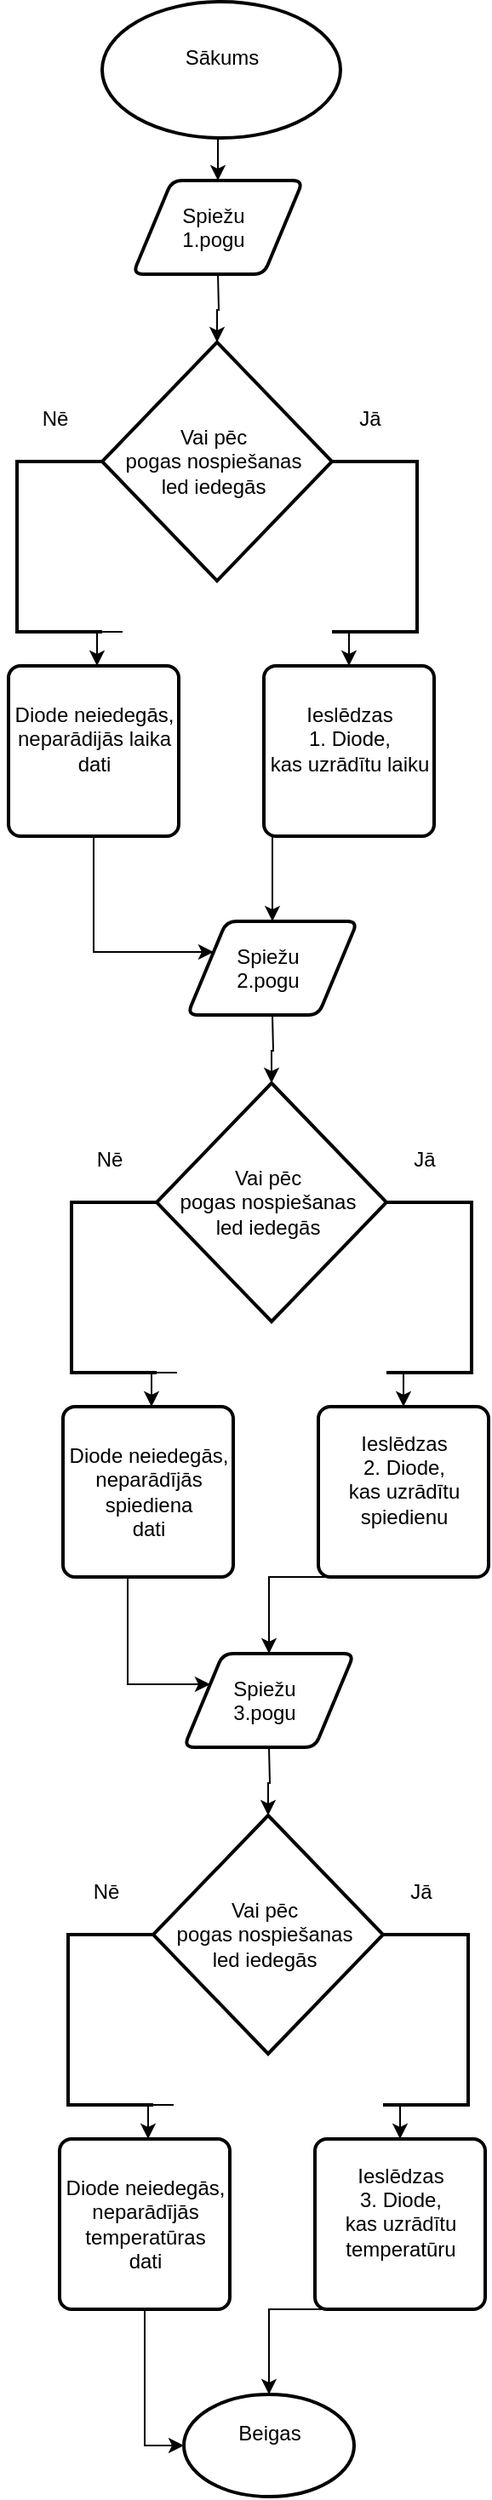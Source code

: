 <mxfile version="12.3.9" type="device" pages="1"><diagram id="IBgAVscvotDF8OMisN8x" name="Page-1"><mxGraphModel dx="1221" dy="1824" grid="1" gridSize="10" guides="1" tooltips="1" connect="1" arrows="1" fold="1" page="1" pageScale="1" pageWidth="850" pageHeight="1100" math="0" shadow="0"><root><mxCell id="0"/><mxCell id="1" parent="0"/><mxCell id="NKSe0A4gic76vTmVsJhJ-47" style="edgeStyle=orthogonalEdgeStyle;rounded=0;orthogonalLoop=1;jettySize=auto;html=1;exitX=0.5;exitY=1;exitDx=0;exitDy=0;exitPerimeter=0;entryX=0.5;entryY=0;entryDx=0;entryDy=0;" edge="1" parent="1" source="NKSe0A4gic76vTmVsJhJ-1" target="NKSe0A4gic76vTmVsJhJ-45"><mxGeometry relative="1" as="geometry"/></mxCell><mxCell id="NKSe0A4gic76vTmVsJhJ-1" value="" style="strokeWidth=2;html=1;shape=mxgraph.flowchart.start_1;whiteSpace=wrap;" vertex="1" parent="1"><mxGeometry x="355" width="140" height="80" as="geometry"/></mxCell><mxCell id="NKSe0A4gic76vTmVsJhJ-2" value="&lt;div&gt;Sākums&lt;/div&gt;&lt;div&gt;&lt;br&gt;&lt;/div&gt;" style="text;html=1;align=center;verticalAlign=middle;resizable=0;points=[];;autosize=1;" vertex="1" parent="1"><mxGeometry x="395" y="25" width="60" height="30" as="geometry"/></mxCell><mxCell id="NKSe0A4gic76vTmVsJhJ-4" value="" style="strokeWidth=2;html=1;shape=mxgraph.flowchart.decision;whiteSpace=wrap;" vertex="1" parent="1"><mxGeometry x="355" y="200" width="135" height="140" as="geometry"/></mxCell><mxCell id="NKSe0A4gic76vTmVsJhJ-91" style="edgeStyle=orthogonalEdgeStyle;rounded=0;orthogonalLoop=1;jettySize=auto;html=1;exitX=0.5;exitY=1;exitDx=0;exitDy=0;entryX=0.5;entryY=0;entryDx=0;entryDy=0;" edge="1" parent="1" source="NKSe0A4gic76vTmVsJhJ-8" target="NKSe0A4gic76vTmVsJhJ-84"><mxGeometry relative="1" as="geometry"><Array as="points"><mxPoint x="455" y="490"/></Array></mxGeometry></mxCell><mxCell id="NKSe0A4gic76vTmVsJhJ-8" value="" style="rounded=1;whiteSpace=wrap;html=1;absoluteArcSize=1;arcSize=14;strokeWidth=2;" vertex="1" parent="1"><mxGeometry x="450" y="390" width="100" height="100" as="geometry"/></mxCell><mxCell id="NKSe0A4gic76vTmVsJhJ-10" value="" style="strokeWidth=2;html=1;shape=mxgraph.flowchart.annotation_1;align=left;pointerEvents=1;direction=east;" vertex="1" parent="1"><mxGeometry x="305" y="270" width="50" height="100" as="geometry"/></mxCell><mxCell id="NKSe0A4gic76vTmVsJhJ-20" style="edgeStyle=orthogonalEdgeStyle;rounded=0;orthogonalLoop=1;jettySize=auto;html=1;exitX=0.5;exitY=0;exitDx=0;exitDy=0;exitPerimeter=0;entryX=0.5;entryY=0;entryDx=0;entryDy=0;" edge="1" parent="1" source="NKSe0A4gic76vTmVsJhJ-11" target="NKSe0A4gic76vTmVsJhJ-8"><mxGeometry relative="1" as="geometry"/></mxCell><mxCell id="NKSe0A4gic76vTmVsJhJ-11" value="" style="strokeWidth=2;html=1;shape=mxgraph.flowchart.annotation_1;align=left;pointerEvents=1;direction=west;" vertex="1" parent="1"><mxGeometry x="490" y="270" width="50" height="100" as="geometry"/></mxCell><mxCell id="NKSe0A4gic76vTmVsJhJ-18" value="&lt;div&gt;Jā&lt;/div&gt;" style="text;html=1;align=center;verticalAlign=middle;resizable=0;points=[];;autosize=1;" vertex="1" parent="1"><mxGeometry x="497" y="235" width="30" height="20" as="geometry"/></mxCell><mxCell id="NKSe0A4gic76vTmVsJhJ-19" value="Nē" style="text;html=1;align=center;verticalAlign=middle;resizable=0;points=[];;autosize=1;" vertex="1" parent="1"><mxGeometry x="312" y="235" width="30" height="20" as="geometry"/></mxCell><mxCell id="NKSe0A4gic76vTmVsJhJ-21" value="&lt;div&gt;Ieslēdzas &lt;br&gt;&lt;/div&gt;&lt;div&gt;1. Diode, &lt;br&gt;&lt;/div&gt;&lt;div&gt;kas uzrādītu laiku&lt;/div&gt;&lt;div&gt;&lt;br&gt;&lt;/div&gt;" style="text;html=1;align=center;verticalAlign=middle;resizable=0;points=[];;autosize=1;" vertex="1" parent="1"><mxGeometry x="445" y="410" width="110" height="60" as="geometry"/></mxCell><mxCell id="NKSe0A4gic76vTmVsJhJ-51" value="" style="edgeStyle=orthogonalEdgeStyle;rounded=0;orthogonalLoop=1;jettySize=auto;html=1;" edge="1" parent="1" target="NKSe0A4gic76vTmVsJhJ-4"><mxGeometry relative="1" as="geometry"><mxPoint x="423" y="160" as="sourcePoint"/></mxGeometry></mxCell><mxCell id="NKSe0A4gic76vTmVsJhJ-45" value="" style="shape=parallelogram;html=1;strokeWidth=2;perimeter=parallelogramPerimeter;whiteSpace=wrap;rounded=1;arcSize=12;size=0.23;" vertex="1" parent="1"><mxGeometry x="373" y="105" width="100" height="55" as="geometry"/></mxCell><mxCell id="NKSe0A4gic76vTmVsJhJ-7" value="&lt;div&gt;Spiežu &lt;br&gt;&lt;/div&gt;&lt;div&gt;1.pogu&lt;/div&gt;&lt;div&gt;&lt;br&gt;&lt;/div&gt;" style="text;html=1;align=center;verticalAlign=middle;resizable=0;points=[];;autosize=1;" vertex="1" parent="1"><mxGeometry x="394.5" y="115" width="50" height="50" as="geometry"/></mxCell><mxCell id="NKSe0A4gic76vTmVsJhJ-48" value="&lt;div&gt;Vai pēc &lt;br&gt;&lt;/div&gt;&lt;div&gt;pogas nospiešanas&lt;/div&gt;&lt;div&gt;led iedegās&lt;/div&gt;" style="text;html=1;align=center;verticalAlign=middle;resizable=0;points=[];;autosize=1;" vertex="1" parent="1"><mxGeometry x="359.5" y="245" width="120" height="50" as="geometry"/></mxCell><mxCell id="NKSe0A4gic76vTmVsJhJ-114" value="" style="edgeStyle=orthogonalEdgeStyle;rounded=0;orthogonalLoop=1;jettySize=auto;html=1;entryX=0;entryY=0.25;entryDx=0;entryDy=0;" edge="1" parent="1" source="NKSe0A4gic76vTmVsJhJ-52" target="NKSe0A4gic76vTmVsJhJ-84"><mxGeometry relative="1" as="geometry"><mxPoint x="350" y="570" as="targetPoint"/><Array as="points"><mxPoint x="350" y="558"/></Array></mxGeometry></mxCell><mxCell id="NKSe0A4gic76vTmVsJhJ-52" value="" style="rounded=1;whiteSpace=wrap;html=1;absoluteArcSize=1;arcSize=14;strokeWidth=2;" vertex="1" parent="1"><mxGeometry x="300" y="390" width="100" height="100" as="geometry"/></mxCell><mxCell id="NKSe0A4gic76vTmVsJhJ-53" value="&lt;div&gt;Diode neiedegās,&lt;/div&gt;&lt;div&gt;neparādijās laika&lt;br&gt;&lt;/div&gt;&lt;div&gt; dati&lt;br&gt;&lt;/div&gt;&lt;div&gt;&lt;br&gt;&lt;/div&gt;" style="text;html=1;align=center;verticalAlign=middle;resizable=0;points=[];;autosize=1;" vertex="1" parent="1"><mxGeometry x="295" y="410" width="110" height="60" as="geometry"/></mxCell><mxCell id="NKSe0A4gic76vTmVsJhJ-57" style="edgeStyle=orthogonalEdgeStyle;rounded=0;orthogonalLoop=1;jettySize=auto;html=1;exitX=0.5;exitY=0;exitDx=0;exitDy=0;exitPerimeter=0;entryX=0.5;entryY=0;entryDx=0;entryDy=0;" edge="1" parent="1"><mxGeometry relative="1" as="geometry"><mxPoint x="367" y="370" as="sourcePoint"/><mxPoint x="352" y="390" as="targetPoint"/></mxGeometry></mxCell><mxCell id="NKSe0A4gic76vTmVsJhJ-75" value="" style="strokeWidth=2;html=1;shape=mxgraph.flowchart.decision;whiteSpace=wrap;" vertex="1" parent="1"><mxGeometry x="387" y="635" width="135" height="140" as="geometry"/></mxCell><mxCell id="NKSe0A4gic76vTmVsJhJ-107" style="edgeStyle=orthogonalEdgeStyle;rounded=0;orthogonalLoop=1;jettySize=auto;html=1;exitX=0.5;exitY=1;exitDx=0;exitDy=0;entryX=0.5;entryY=0;entryDx=0;entryDy=0;" edge="1" parent="1" source="NKSe0A4gic76vTmVsJhJ-76" target="NKSe0A4gic76vTmVsJhJ-101"><mxGeometry relative="1" as="geometry"><Array as="points"><mxPoint x="453" y="925"/></Array></mxGeometry></mxCell><mxCell id="NKSe0A4gic76vTmVsJhJ-76" value="" style="rounded=1;whiteSpace=wrap;html=1;absoluteArcSize=1;arcSize=14;strokeWidth=2;" vertex="1" parent="1"><mxGeometry x="482" y="825" width="100" height="100" as="geometry"/></mxCell><mxCell id="NKSe0A4gic76vTmVsJhJ-77" value="" style="strokeWidth=2;html=1;shape=mxgraph.flowchart.annotation_1;align=left;pointerEvents=1;direction=east;" vertex="1" parent="1"><mxGeometry x="337" y="705" width="50" height="100" as="geometry"/></mxCell><mxCell id="NKSe0A4gic76vTmVsJhJ-78" style="edgeStyle=orthogonalEdgeStyle;rounded=0;orthogonalLoop=1;jettySize=auto;html=1;exitX=0.5;exitY=0;exitDx=0;exitDy=0;exitPerimeter=0;entryX=0.5;entryY=0;entryDx=0;entryDy=0;" edge="1" parent="1" source="NKSe0A4gic76vTmVsJhJ-79" target="NKSe0A4gic76vTmVsJhJ-76"><mxGeometry relative="1" as="geometry"/></mxCell><mxCell id="NKSe0A4gic76vTmVsJhJ-79" value="" style="strokeWidth=2;html=1;shape=mxgraph.flowchart.annotation_1;align=left;pointerEvents=1;direction=west;" vertex="1" parent="1"><mxGeometry x="522" y="705" width="50" height="100" as="geometry"/></mxCell><mxCell id="NKSe0A4gic76vTmVsJhJ-80" value="&lt;div&gt;Jā&lt;/div&gt;" style="text;html=1;align=center;verticalAlign=middle;resizable=0;points=[];;autosize=1;" vertex="1" parent="1"><mxGeometry x="529" y="670" width="30" height="20" as="geometry"/></mxCell><mxCell id="NKSe0A4gic76vTmVsJhJ-81" value="Nē" style="text;html=1;align=center;verticalAlign=middle;resizable=0;points=[];;autosize=1;" vertex="1" parent="1"><mxGeometry x="344" y="670" width="30" height="20" as="geometry"/></mxCell><mxCell id="NKSe0A4gic76vTmVsJhJ-82" value="&lt;div&gt;Ieslēdzas &lt;br&gt;&lt;/div&gt;&lt;div&gt;2. Diode, &lt;br&gt;&lt;/div&gt;&lt;div&gt;kas uzrādītu &lt;br&gt;&lt;/div&gt;&lt;div&gt;spiedienu&lt;br&gt;&lt;/div&gt;&lt;div&gt;&lt;br&gt;&lt;/div&gt;" style="text;html=1;align=center;verticalAlign=middle;resizable=0;points=[];;autosize=1;" vertex="1" parent="1"><mxGeometry x="492" y="835" width="80" height="80" as="geometry"/></mxCell><mxCell id="NKSe0A4gic76vTmVsJhJ-83" value="" style="edgeStyle=orthogonalEdgeStyle;rounded=0;orthogonalLoop=1;jettySize=auto;html=1;" edge="1" parent="1" target="NKSe0A4gic76vTmVsJhJ-75"><mxGeometry relative="1" as="geometry"><mxPoint x="455" y="595" as="sourcePoint"/></mxGeometry></mxCell><mxCell id="NKSe0A4gic76vTmVsJhJ-84" value="" style="shape=parallelogram;html=1;strokeWidth=2;perimeter=parallelogramPerimeter;whiteSpace=wrap;rounded=1;arcSize=12;size=0.23;" vertex="1" parent="1"><mxGeometry x="405" y="540" width="100" height="55" as="geometry"/></mxCell><mxCell id="NKSe0A4gic76vTmVsJhJ-85" value="&lt;div&gt;Spiežu &lt;br&gt;&lt;/div&gt;&lt;div&gt;2.pogu&lt;/div&gt;&lt;div&gt;&lt;br&gt;&lt;/div&gt;" style="text;html=1;align=center;verticalAlign=middle;resizable=0;points=[];;autosize=1;" vertex="1" parent="1"><mxGeometry x="426.5" y="550" width="50" height="50" as="geometry"/></mxCell><mxCell id="NKSe0A4gic76vTmVsJhJ-86" value="&lt;div&gt;Vai pēc &lt;br&gt;&lt;/div&gt;&lt;div&gt;pogas nospiešanas&lt;/div&gt;&lt;div&gt;led iedegās&lt;/div&gt;" style="text;html=1;align=center;verticalAlign=middle;resizable=0;points=[];;autosize=1;" vertex="1" parent="1"><mxGeometry x="391.5" y="680" width="120" height="50" as="geometry"/></mxCell><mxCell id="NKSe0A4gic76vTmVsJhJ-115" style="edgeStyle=orthogonalEdgeStyle;rounded=0;orthogonalLoop=1;jettySize=auto;html=1;exitX=0.5;exitY=1;exitDx=0;exitDy=0;entryX=0;entryY=0.25;entryDx=0;entryDy=0;" edge="1" parent="1" source="NKSe0A4gic76vTmVsJhJ-87" target="NKSe0A4gic76vTmVsJhJ-101"><mxGeometry relative="1" as="geometry"><Array as="points"><mxPoint x="370" y="925"/><mxPoint x="370" y="988"/></Array></mxGeometry></mxCell><mxCell id="NKSe0A4gic76vTmVsJhJ-87" value="" style="rounded=1;whiteSpace=wrap;html=1;absoluteArcSize=1;arcSize=14;strokeWidth=2;" vertex="1" parent="1"><mxGeometry x="332" y="825" width="100" height="100" as="geometry"/></mxCell><mxCell id="NKSe0A4gic76vTmVsJhJ-89" value="&lt;div&gt;Diode neiedegās,&lt;/div&gt;&lt;div&gt;neparādījās &lt;br&gt;&lt;/div&gt;&lt;div&gt;spiediena&lt;br&gt;&lt;/div&gt;&lt;div&gt;dati&lt;br&gt;&lt;/div&gt;" style="text;html=1;align=center;verticalAlign=middle;resizable=0;points=[];;autosize=1;" vertex="1" parent="1"><mxGeometry x="327" y="845" width="110" height="60" as="geometry"/></mxCell><mxCell id="NKSe0A4gic76vTmVsJhJ-90" style="edgeStyle=orthogonalEdgeStyle;rounded=0;orthogonalLoop=1;jettySize=auto;html=1;exitX=0.5;exitY=0;exitDx=0;exitDy=0;exitPerimeter=0;entryX=0.5;entryY=0;entryDx=0;entryDy=0;" edge="1" parent="1"><mxGeometry relative="1" as="geometry"><mxPoint x="399" y="805" as="sourcePoint"/><mxPoint x="384" y="825" as="targetPoint"/></mxGeometry></mxCell><mxCell id="NKSe0A4gic76vTmVsJhJ-92" value="" style="strokeWidth=2;html=1;shape=mxgraph.flowchart.decision;whiteSpace=wrap;" vertex="1" parent="1"><mxGeometry x="385" y="1065" width="135" height="140" as="geometry"/></mxCell><mxCell id="NKSe0A4gic76vTmVsJhJ-110" style="edgeStyle=orthogonalEdgeStyle;rounded=0;orthogonalLoop=1;jettySize=auto;html=1;exitX=0.5;exitY=1;exitDx=0;exitDy=0;entryX=0.5;entryY=0;entryDx=0;entryDy=0;entryPerimeter=0;" edge="1" parent="1" source="NKSe0A4gic76vTmVsJhJ-93" target="NKSe0A4gic76vTmVsJhJ-108"><mxGeometry relative="1" as="geometry"><Array as="points"><mxPoint x="453" y="1355"/></Array></mxGeometry></mxCell><mxCell id="NKSe0A4gic76vTmVsJhJ-93" value="" style="rounded=1;whiteSpace=wrap;html=1;absoluteArcSize=1;arcSize=14;strokeWidth=2;" vertex="1" parent="1"><mxGeometry x="480" y="1255" width="100" height="100" as="geometry"/></mxCell><mxCell id="NKSe0A4gic76vTmVsJhJ-94" value="" style="strokeWidth=2;html=1;shape=mxgraph.flowchart.annotation_1;align=left;pointerEvents=1;direction=east;" vertex="1" parent="1"><mxGeometry x="335" y="1135" width="50" height="100" as="geometry"/></mxCell><mxCell id="NKSe0A4gic76vTmVsJhJ-95" style="edgeStyle=orthogonalEdgeStyle;rounded=0;orthogonalLoop=1;jettySize=auto;html=1;exitX=0.5;exitY=0;exitDx=0;exitDy=0;exitPerimeter=0;entryX=0.5;entryY=0;entryDx=0;entryDy=0;" edge="1" parent="1" source="NKSe0A4gic76vTmVsJhJ-96" target="NKSe0A4gic76vTmVsJhJ-93"><mxGeometry relative="1" as="geometry"/></mxCell><mxCell id="NKSe0A4gic76vTmVsJhJ-96" value="" style="strokeWidth=2;html=1;shape=mxgraph.flowchart.annotation_1;align=left;pointerEvents=1;direction=west;" vertex="1" parent="1"><mxGeometry x="520" y="1135" width="50" height="100" as="geometry"/></mxCell><mxCell id="NKSe0A4gic76vTmVsJhJ-97" value="&lt;div&gt;Jā&lt;/div&gt;" style="text;html=1;align=center;verticalAlign=middle;resizable=0;points=[];;autosize=1;" vertex="1" parent="1"><mxGeometry x="527" y="1100" width="30" height="20" as="geometry"/></mxCell><mxCell id="NKSe0A4gic76vTmVsJhJ-98" value="Nē" style="text;html=1;align=center;verticalAlign=middle;resizable=0;points=[];;autosize=1;" vertex="1" parent="1"><mxGeometry x="342" y="1100" width="30" height="20" as="geometry"/></mxCell><mxCell id="NKSe0A4gic76vTmVsJhJ-99" value="&lt;div&gt;Ieslēdzas &lt;br&gt;&lt;/div&gt;&lt;div&gt;3. Diode, &lt;br&gt;&lt;/div&gt;&lt;div&gt;kas uzrādītu &lt;br&gt;&lt;/div&gt;&lt;div&gt;temperatūru&lt;br&gt;&lt;/div&gt;&lt;div&gt;&lt;br&gt;&lt;/div&gt;" style="text;html=1;align=center;verticalAlign=middle;resizable=0;points=[];;autosize=1;" vertex="1" parent="1"><mxGeometry x="490" y="1265" width="80" height="80" as="geometry"/></mxCell><mxCell id="NKSe0A4gic76vTmVsJhJ-100" value="" style="edgeStyle=orthogonalEdgeStyle;rounded=0;orthogonalLoop=1;jettySize=auto;html=1;" edge="1" parent="1" target="NKSe0A4gic76vTmVsJhJ-92"><mxGeometry relative="1" as="geometry"><mxPoint x="453" y="1025" as="sourcePoint"/></mxGeometry></mxCell><mxCell id="NKSe0A4gic76vTmVsJhJ-101" value="" style="shape=parallelogram;html=1;strokeWidth=2;perimeter=parallelogramPerimeter;whiteSpace=wrap;rounded=1;arcSize=12;size=0.23;" vertex="1" parent="1"><mxGeometry x="403" y="970" width="100" height="55" as="geometry"/></mxCell><mxCell id="NKSe0A4gic76vTmVsJhJ-102" value="&lt;div&gt;Spiežu &lt;br&gt;&lt;/div&gt;&lt;div&gt;3.pogu&lt;/div&gt;&lt;div&gt;&lt;br&gt;&lt;/div&gt;" style="text;html=1;align=center;verticalAlign=middle;resizable=0;points=[];;autosize=1;" vertex="1" parent="1"><mxGeometry x="424.5" y="980" width="50" height="50" as="geometry"/></mxCell><mxCell id="NKSe0A4gic76vTmVsJhJ-103" value="&lt;div&gt;Vai pēc &lt;br&gt;&lt;/div&gt;&lt;div&gt;pogas nospiešanas&lt;/div&gt;&lt;div&gt;led iedegās&lt;/div&gt;" style="text;html=1;align=center;verticalAlign=middle;resizable=0;points=[];;autosize=1;" vertex="1" parent="1"><mxGeometry x="389.5" y="1110" width="120" height="50" as="geometry"/></mxCell><mxCell id="NKSe0A4gic76vTmVsJhJ-116" style="edgeStyle=orthogonalEdgeStyle;rounded=0;orthogonalLoop=1;jettySize=auto;html=1;exitX=0.5;exitY=1;exitDx=0;exitDy=0;entryX=0;entryY=0.5;entryDx=0;entryDy=0;entryPerimeter=0;" edge="1" parent="1" source="NKSe0A4gic76vTmVsJhJ-104" target="NKSe0A4gic76vTmVsJhJ-108"><mxGeometry relative="1" as="geometry"/></mxCell><mxCell id="NKSe0A4gic76vTmVsJhJ-104" value="" style="rounded=1;whiteSpace=wrap;html=1;absoluteArcSize=1;arcSize=14;strokeWidth=2;" vertex="1" parent="1"><mxGeometry x="330" y="1255" width="100" height="100" as="geometry"/></mxCell><mxCell id="NKSe0A4gic76vTmVsJhJ-105" value="&lt;div&gt;Diode neiedegās,&lt;/div&gt;&lt;div&gt;neparādījās &lt;br&gt;&lt;/div&gt;&lt;div&gt;temperatūras&lt;/div&gt;&lt;div&gt;dati&lt;/div&gt;" style="text;html=1;align=center;verticalAlign=middle;resizable=0;points=[];;autosize=1;" vertex="1" parent="1"><mxGeometry x="325" y="1275" width="110" height="60" as="geometry"/></mxCell><mxCell id="NKSe0A4gic76vTmVsJhJ-106" style="edgeStyle=orthogonalEdgeStyle;rounded=0;orthogonalLoop=1;jettySize=auto;html=1;exitX=0.5;exitY=0;exitDx=0;exitDy=0;exitPerimeter=0;entryX=0.5;entryY=0;entryDx=0;entryDy=0;" edge="1" parent="1"><mxGeometry relative="1" as="geometry"><mxPoint x="397" y="1235" as="sourcePoint"/><mxPoint x="382" y="1255" as="targetPoint"/></mxGeometry></mxCell><mxCell id="NKSe0A4gic76vTmVsJhJ-108" value="" style="strokeWidth=2;html=1;shape=mxgraph.flowchart.start_1;whiteSpace=wrap;" vertex="1" parent="1"><mxGeometry x="403" y="1405" width="100" height="60" as="geometry"/></mxCell><mxCell id="NKSe0A4gic76vTmVsJhJ-109" value="&lt;div&gt;Beigas&lt;/div&gt;&lt;div&gt;&lt;br&gt;&lt;/div&gt;" style="text;html=1;align=center;verticalAlign=middle;resizable=0;points=[];;autosize=1;" vertex="1" parent="1"><mxGeometry x="428" y="1420" width="50" height="30" as="geometry"/></mxCell></root></mxGraphModel></diagram></mxfile>